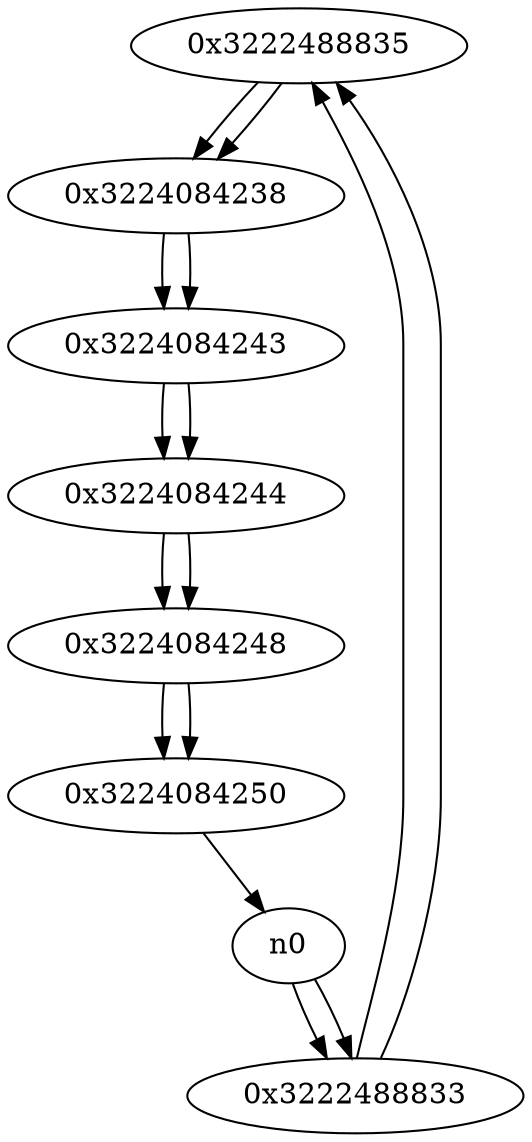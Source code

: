 digraph G{
/* nodes */
  n1 [label="0x3222488835"]
  n2 [label="0x3224084238"]
  n3 [label="0x3222488833"]
  n4 [label="0x3224084243"]
  n5 [label="0x3224084244"]
  n6 [label="0x3224084248"]
  n7 [label="0x3224084250"]
/* edges */
n1 -> n2;
n3 -> n1;
n2 -> n4;
n1 -> n2;
n3 -> n1;
n0 -> n3;
n0 -> n3;
n4 -> n5;
n2 -> n4;
n5 -> n6;
n4 -> n5;
n6 -> n7;
n5 -> n6;
n7 -> n0;
n6 -> n7;
}
